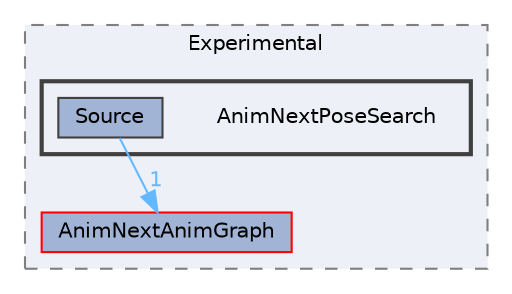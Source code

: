 digraph "AnimNextPoseSearch"
{
 // INTERACTIVE_SVG=YES
 // LATEX_PDF_SIZE
  bgcolor="transparent";
  edge [fontname=Helvetica,fontsize=10,labelfontname=Helvetica,labelfontsize=10];
  node [fontname=Helvetica,fontsize=10,shape=box,height=0.2,width=0.4];
  compound=true
  subgraph clusterdir_6e0c5d987c338b0072956bd3eccf79be {
    graph [ bgcolor="#edf0f7", pencolor="grey50", label="Experimental", fontname=Helvetica,fontsize=10 style="filled,dashed", URL="dir_6e0c5d987c338b0072956bd3eccf79be.html",tooltip=""]
  dir_810494446f570897aa4f80899db095f4 [label="AnimNextAnimGraph", fillcolor="#a2b4d6", color="red", style="filled", URL="dir_810494446f570897aa4f80899db095f4.html",tooltip=""];
  subgraph clusterdir_4ba8274a49f2dcad9619aa8ed4220785 {
    graph [ bgcolor="#edf0f7", pencolor="grey25", label="", fontname=Helvetica,fontsize=10 style="filled,bold", URL="dir_4ba8274a49f2dcad9619aa8ed4220785.html",tooltip=""]
    dir_4ba8274a49f2dcad9619aa8ed4220785 [shape=plaintext, label="AnimNextPoseSearch"];
  dir_ca4ea9d41ce6a24649d777a43746dba8 [label="Source", fillcolor="#a2b4d6", color="grey25", style="filled", URL="dir_ca4ea9d41ce6a24649d777a43746dba8.html",tooltip=""];
  }
  }
  dir_ca4ea9d41ce6a24649d777a43746dba8->dir_810494446f570897aa4f80899db095f4 [headlabel="1", labeldistance=1.5 headhref="dir_001062_000044.html" href="dir_001062_000044.html" color="steelblue1" fontcolor="steelblue1"];
}
